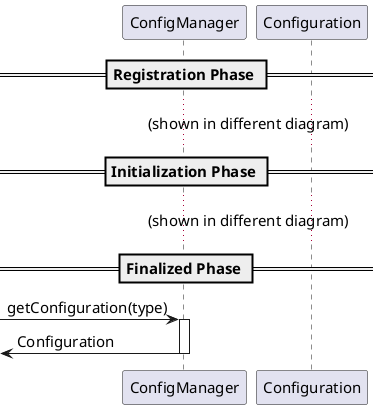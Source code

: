 '''''''''''''''''''''''''''''''''''''''''''''''''''''''''''''''''

@startuml SequenceDiagram-3-Finalized.png

skinparam defaultfontsize 15

participant ConfigManager as Mgr
participant Configuration as Conf

== Registration Phase ==

... (shown in different diagram) ...

== Initialization Phase ==

... (shown in different diagram) ...

== Finalized Phase ==

[-> Mgr : getConfiguration(type)
activate Mgr
[<- Mgr : Configuration
deactivate Mgr

@enduml

'''''''''''''''''''''''''''''''''''''''''''''''''''''''''''''''''

@startuml SequenceDiagram-2-Initialization.png

skinparam defaultfontsize 15
skinparam notefontsize 12

participant ConfigManager as Mgr
participant Configuration as Conf

== Registration Phase ==

... (shown in different diagram) ...

== Initialization Phase ==

[-> Mgr : initialize(UserValues)
activate Mgr
|||

loop for all registered Configurations
    note over Mgr, Conf
        **Pre-Initialization**
        Configurations are called in random order. They should not access their dependencies.
        Dedicated for fast sanity tests of the input like: file existence, max smaller than
        min, etc...), to detect wrong input as fast as possible.
    end note
    Mgr -> Conf : preInitialize(UserValues)
    activate Conf
    Conf --> Mgr
    deactivate Conf
    Mgr -> Conf : setState(PRE_INITIALIZED)
end

loop for all registered Configurations
    note over Mgr, Conf
        **Initialization**
        Configurations are called in such order so all dependencies are guaranteed to be
        already initialized. They should use the UserValues to setup their internal state
        (like: reading a file, instantiating member variables, etc).
    end note
    Mgr -> Conf : initialize(UserValues)
    activate Conf
    Conf -> Conf : getDependency(type)
    Conf --> Mgr
    deactivate Conf
    Mgr -> Conf : setState(INITIALIZED)
end

loop for all registered Configurations
    note over Mgr, Conf
        **Post-Initialization**
        Configurations are called in random order. They should perform actions that require
        that all other Configurations are already initialized.
    end note
    Mgr -> Conf : postInitialize(UserValues)
    activate Conf
    Conf --> Mgr
    deactivate Conf
    Mgr -> Conf : setState(FINAL)
end

|||
[<-- Mgr
deactivate Mgr

== Finalized Phase ==

... (shown in different diagram) ...

@enduml

'''''''''''''''''''''''''''''''''''''''''''''''''''''''''''''''''

@startuml SequenceDiagram-1-Registration.png

skinparam defaultfontsize 15

participant ConfigManager as Mgr
participant Configuration as Conf

== Registration Phase ==

group repeated for all required configurations
    [-> Mgr : registerConfiguration(type)
    activate Mgr

    create Conf
    Mgr -> Conf : create instance
    Mgr -> Conf : getDependencies()
    activate Conf
    Conf -> Mgr : vector<type>
    deactivate Conf
    Mgr -> Mgr : populate dependency_map
    loop until all types are resolved
        Mgr -> Conf
        ... same as above ...
        Conf -> Mgr
    end
    [<-- Mgr
    deactivate Mgr
end

[-> Mgr : closeRegistration()
activate Mgr
Mgr -> Mgr : check for circular dependencies
loop for all registered Configurations
    Mgr -> Conf : getProgramOptions()
    activate Conf
    Conf -> Mgr : vector<OptionDescr>
    deactivate Conf
end
[<- Mgr : vector <OptionDescr>
deactivate Mgr

== Initialization Phase ==

... (shown in different diagram) ...

== Finalized Phase ==

... (shown in different diagram) ...

@enduml

'''''''''''''''''''''''''''''''''''''''''''''''''''''''''''''''''

@startuml ClassDiagram.png

skinparam defaultfontsize 15

class OptionDescr {
    + name
    + type
    + help
}

class UserValues {
    + map<name, value>
}

enum ConfigurationState {
    + CONSTRUCTED
    + PRE_INITIALIZED
    + INITIALIZED
    + FINAL
}

abstract class Configuration {
    ---- Protected members ----
    ~ declareDependency(type)
    ~ getDependency(type) : Configuration
    ---- Virtual members ----
    + getProgramOptions() : vector<OptionDescr>
    + preInitialize(UserValues)
    + initialize(UserValues)
    + postInitialize(UserValues)
    ---- Final members ----
    + getDependencies() : vector<type>
    + getCurrentState() : ConfigurationState
}

OptionDescr -- Configuration
UserValues -- Configuration
ConfigurationState -- Configuration

class FirstConfig {
    + getProgramOptions() : vector<OptionDescr>
    + preInitialize(UserValues)
    + initialize(UserValues)
    + postInitialize(UserValues)
    --- Specific methods ---
    + getA() : A
    + getB() : B
}

class SecondConfig {
    + getProgramOptions() : vector<OptionDescr>
    + preInitialize(UserValues)
    + initialize(UserValues)
    + postInitialize(UserValues)
    --- Specific methods ---
    + getC() : C
    + getD() : D
}

Configuration <|-- FirstConfig
Configuration <|-- SecondConfig

enum ManagerState {
    + REGISTRATION
    + WAITING_INITIALIZATION
    + INITIALIZED
}

class ConfigManager {
    - config_list : vector<Configuration>
    - dependency_map : map<type, vector<type>>
    + registerConfiguration(type)
    + closeRegistration() : vector<OptionDescr>
    + initialize(UserValues)
    + getConfiguration(type) : Configuration
}

ManagerState -- ConfigManager
OptionDescr -- ConfigManager
UserValues -- ConfigManager

Configuration - ConfigManager

hide empty fields
hide empty methods

@enduml

'''''''''''''''''''''''''''''''''''''''''''''''''''''''''''''''''
